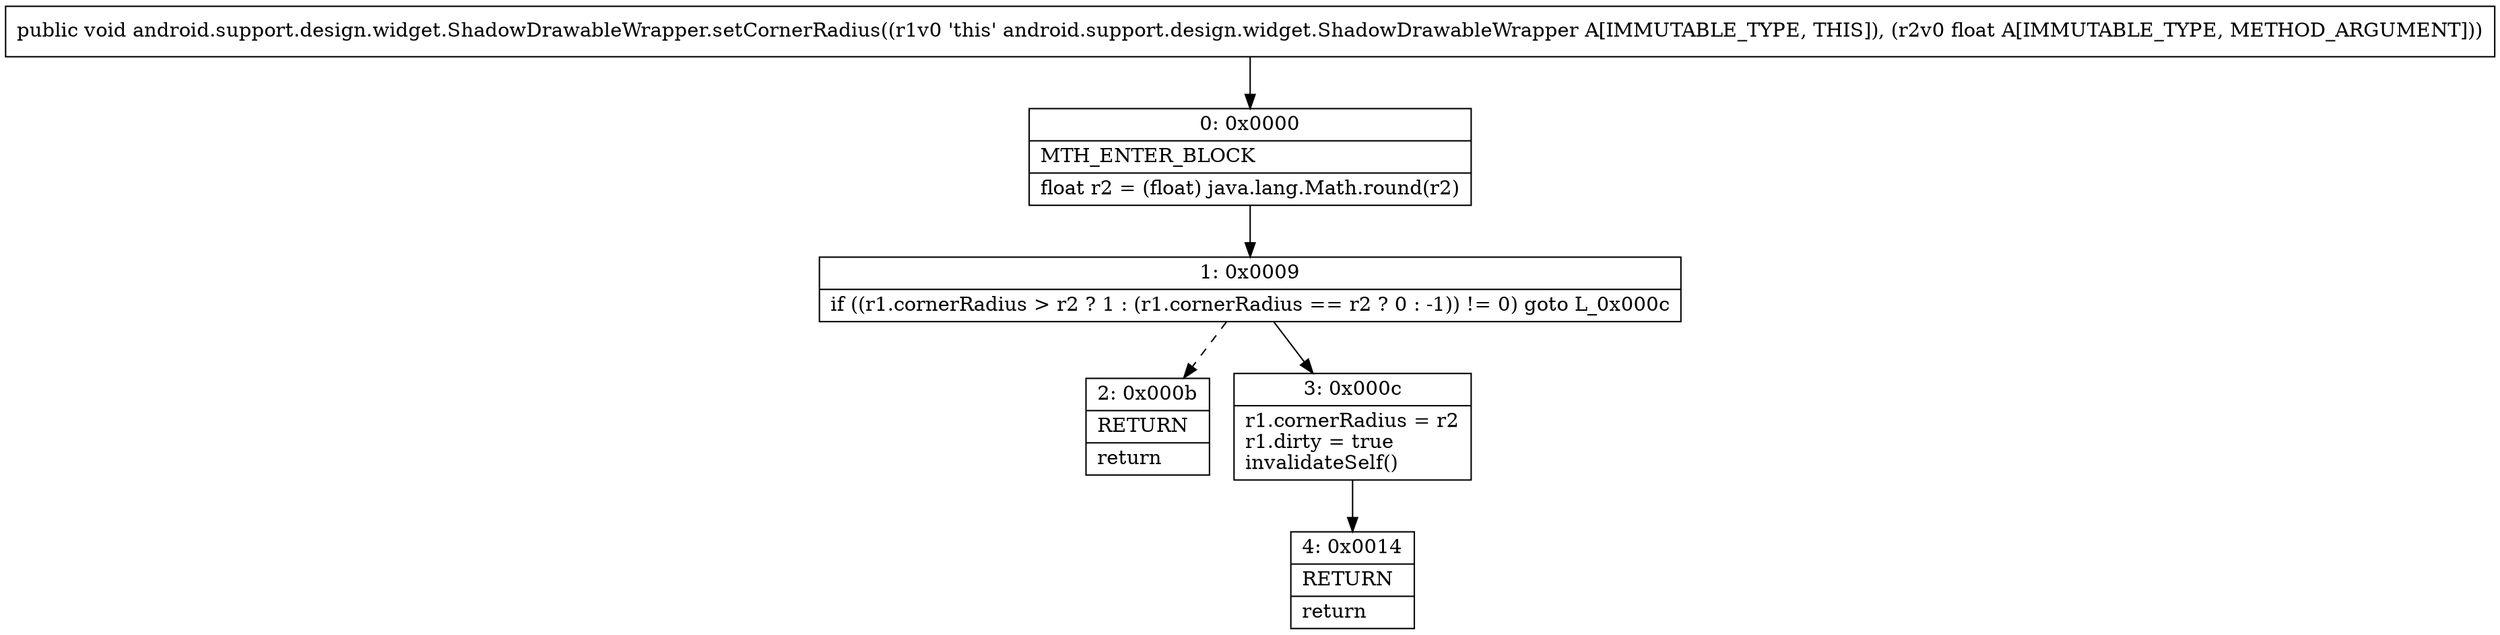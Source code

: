 digraph "CFG forandroid.support.design.widget.ShadowDrawableWrapper.setCornerRadius(F)V" {
Node_0 [shape=record,label="{0\:\ 0x0000|MTH_ENTER_BLOCK\l|float r2 = (float) java.lang.Math.round(r2)\l}"];
Node_1 [shape=record,label="{1\:\ 0x0009|if ((r1.cornerRadius \> r2 ? 1 : (r1.cornerRadius == r2 ? 0 : \-1)) != 0) goto L_0x000c\l}"];
Node_2 [shape=record,label="{2\:\ 0x000b|RETURN\l|return\l}"];
Node_3 [shape=record,label="{3\:\ 0x000c|r1.cornerRadius = r2\lr1.dirty = true\linvalidateSelf()\l}"];
Node_4 [shape=record,label="{4\:\ 0x0014|RETURN\l|return\l}"];
MethodNode[shape=record,label="{public void android.support.design.widget.ShadowDrawableWrapper.setCornerRadius((r1v0 'this' android.support.design.widget.ShadowDrawableWrapper A[IMMUTABLE_TYPE, THIS]), (r2v0 float A[IMMUTABLE_TYPE, METHOD_ARGUMENT])) }"];
MethodNode -> Node_0;
Node_0 -> Node_1;
Node_1 -> Node_2[style=dashed];
Node_1 -> Node_3;
Node_3 -> Node_4;
}

